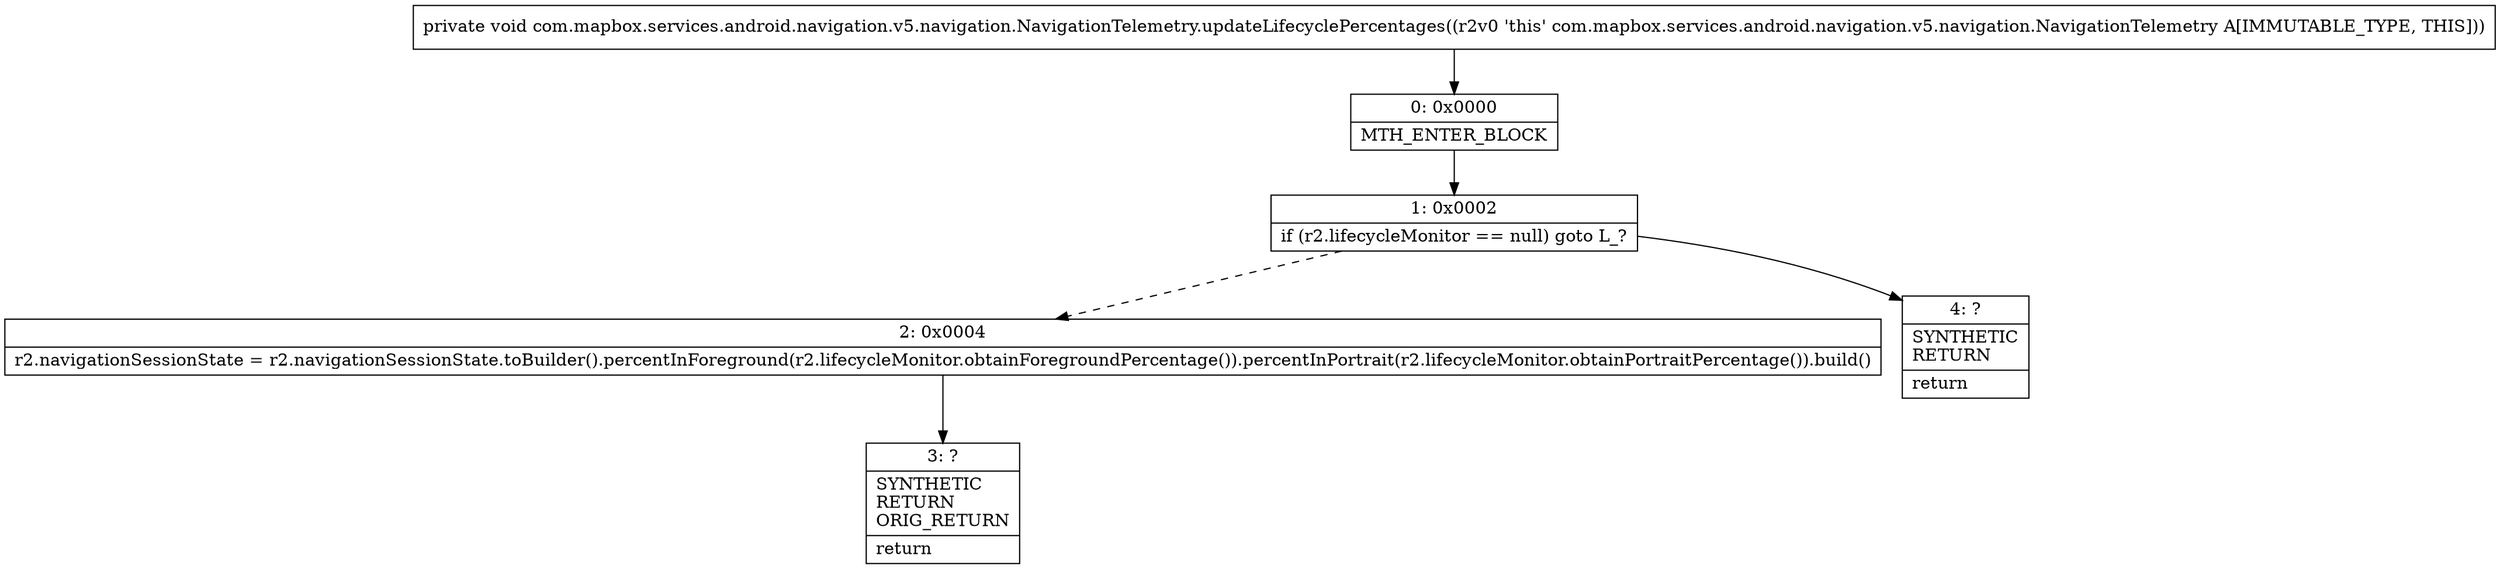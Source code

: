 digraph "CFG forcom.mapbox.services.android.navigation.v5.navigation.NavigationTelemetry.updateLifecyclePercentages()V" {
Node_0 [shape=record,label="{0\:\ 0x0000|MTH_ENTER_BLOCK\l}"];
Node_1 [shape=record,label="{1\:\ 0x0002|if (r2.lifecycleMonitor == null) goto L_?\l}"];
Node_2 [shape=record,label="{2\:\ 0x0004|r2.navigationSessionState = r2.navigationSessionState.toBuilder().percentInForeground(r2.lifecycleMonitor.obtainForegroundPercentage()).percentInPortrait(r2.lifecycleMonitor.obtainPortraitPercentage()).build()\l}"];
Node_3 [shape=record,label="{3\:\ ?|SYNTHETIC\lRETURN\lORIG_RETURN\l|return\l}"];
Node_4 [shape=record,label="{4\:\ ?|SYNTHETIC\lRETURN\l|return\l}"];
MethodNode[shape=record,label="{private void com.mapbox.services.android.navigation.v5.navigation.NavigationTelemetry.updateLifecyclePercentages((r2v0 'this' com.mapbox.services.android.navigation.v5.navigation.NavigationTelemetry A[IMMUTABLE_TYPE, THIS])) }"];
MethodNode -> Node_0;
Node_0 -> Node_1;
Node_1 -> Node_2[style=dashed];
Node_1 -> Node_4;
Node_2 -> Node_3;
}

